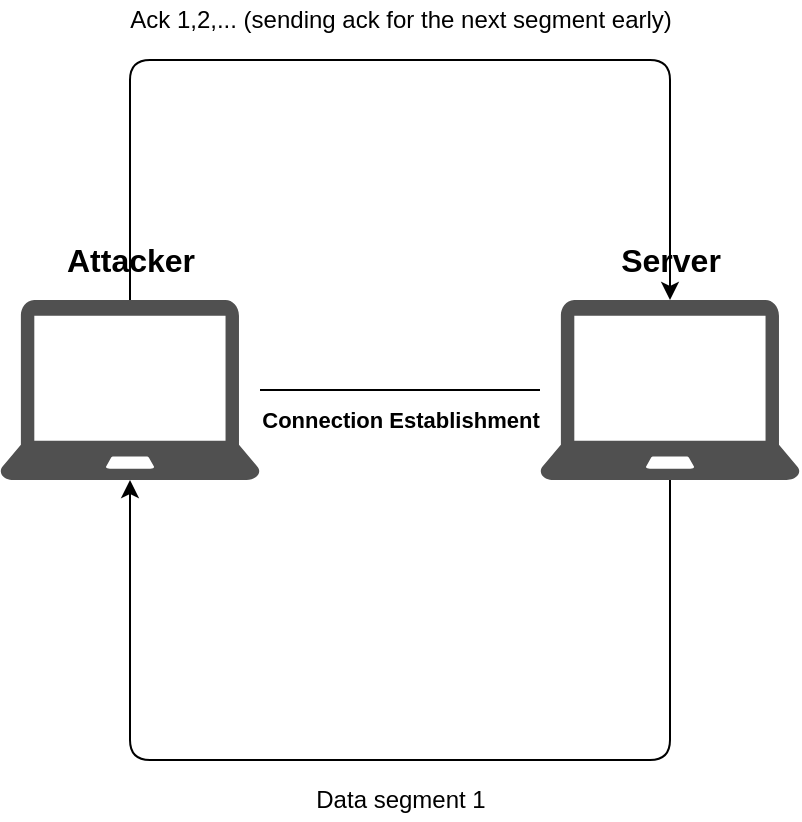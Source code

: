 <mxfile version="14.8.4" type="device"><diagram id="saa20lJmyfo0Tg9k9hDk" name="Page-1"><mxGraphModel dx="1038" dy="547" grid="1" gridSize="10" guides="1" tooltips="1" connect="1" arrows="1" fold="1" page="1" pageScale="1" pageWidth="827" pageHeight="1169" math="0" shadow="0"><root><mxCell id="0"/><mxCell id="1" parent="0"/><mxCell id="EhCNpK6vjKg4i9uv2x6Z-35" value="" style="pointerEvents=1;shadow=0;dashed=0;html=1;strokeColor=none;fillColor=#505050;labelPosition=center;verticalLabelPosition=bottom;verticalAlign=top;outlineConnect=0;align=center;shape=mxgraph.office.devices.laptop;" vertex="1" parent="1"><mxGeometry x="200" y="470" width="130" height="90" as="geometry"/></mxCell><mxCell id="EhCNpK6vjKg4i9uv2x6Z-36" value="" style="pointerEvents=1;shadow=0;dashed=0;html=1;strokeColor=none;fillColor=#505050;labelPosition=center;verticalLabelPosition=bottom;verticalAlign=top;outlineConnect=0;align=center;shape=mxgraph.office.devices.laptop;" vertex="1" parent="1"><mxGeometry x="470" y="470" width="130" height="90" as="geometry"/></mxCell><mxCell id="EhCNpK6vjKg4i9uv2x6Z-37" value="&lt;b&gt;&lt;font style=&quot;font-size: 16px&quot;&gt;Attacker&lt;/font&gt;&lt;/b&gt;" style="text;html=1;align=center;verticalAlign=middle;resizable=0;points=[];autosize=1;strokeColor=none;" vertex="1" parent="1"><mxGeometry x="225" y="440" width="80" height="20" as="geometry"/></mxCell><mxCell id="EhCNpK6vjKg4i9uv2x6Z-38" value="&lt;b&gt;&lt;font style=&quot;font-size: 16px&quot;&gt;Server&lt;/font&gt;&lt;/b&gt;" style="text;html=1;align=center;verticalAlign=middle;resizable=0;points=[];autosize=1;strokeColor=none;" vertex="1" parent="1"><mxGeometry x="500" y="440" width="70" height="20" as="geometry"/></mxCell><mxCell id="EhCNpK6vjKg4i9uv2x6Z-39" value="" style="endArrow=none;html=1;" edge="1" parent="1" source="EhCNpK6vjKg4i9uv2x6Z-35" target="EhCNpK6vjKg4i9uv2x6Z-36"><mxGeometry width="50" height="50" relative="1" as="geometry"><mxPoint x="520" y="540" as="sourcePoint"/><mxPoint x="570" y="490" as="targetPoint"/></mxGeometry></mxCell><mxCell id="EhCNpK6vjKg4i9uv2x6Z-40" value="&lt;b&gt;Connection Establishment&lt;/b&gt;" style="edgeLabel;html=1;align=center;verticalAlign=middle;resizable=0;points=[];" vertex="1" connectable="0" parent="EhCNpK6vjKg4i9uv2x6Z-39"><mxGeometry x="-0.177" y="1" relative="1" as="geometry"><mxPoint x="12" y="16" as="offset"/></mxGeometry></mxCell><mxCell id="EhCNpK6vjKg4i9uv2x6Z-41" value="" style="endArrow=classic;html=1;edgeStyle=elbowEdgeStyle;" edge="1" parent="1" source="EhCNpK6vjKg4i9uv2x6Z-36" target="EhCNpK6vjKg4i9uv2x6Z-35"><mxGeometry width="50" height="50" relative="1" as="geometry"><mxPoint x="540" y="650" as="sourcePoint"/><mxPoint x="460" y="670" as="targetPoint"/><Array as="points"><mxPoint x="410" y="700"/></Array></mxGeometry></mxCell><mxCell id="EhCNpK6vjKg4i9uv2x6Z-42" value="Data segment 1" style="text;html=1;align=center;verticalAlign=middle;resizable=0;points=[];autosize=1;strokeColor=none;" vertex="1" parent="1"><mxGeometry x="350" y="710" width="100" height="20" as="geometry"/></mxCell><mxCell id="EhCNpK6vjKg4i9uv2x6Z-43" value="" style="endArrow=classic;html=1;edgeStyle=elbowEdgeStyle;" edge="1" parent="1" source="EhCNpK6vjKg4i9uv2x6Z-35" target="EhCNpK6vjKg4i9uv2x6Z-36"><mxGeometry width="50" height="50" relative="1" as="geometry"><mxPoint x="520" y="540" as="sourcePoint"/><mxPoint x="570" y="490" as="targetPoint"/><Array as="points"><mxPoint x="390" y="350"/></Array></mxGeometry></mxCell><mxCell id="EhCNpK6vjKg4i9uv2x6Z-44" value="Ack 1,2,... (sending ack for the next segment early)" style="text;html=1;align=center;verticalAlign=middle;resizable=0;points=[];autosize=1;strokeColor=none;" vertex="1" parent="1"><mxGeometry x="255" y="320" width="290" height="20" as="geometry"/></mxCell></root></mxGraphModel></diagram></mxfile>